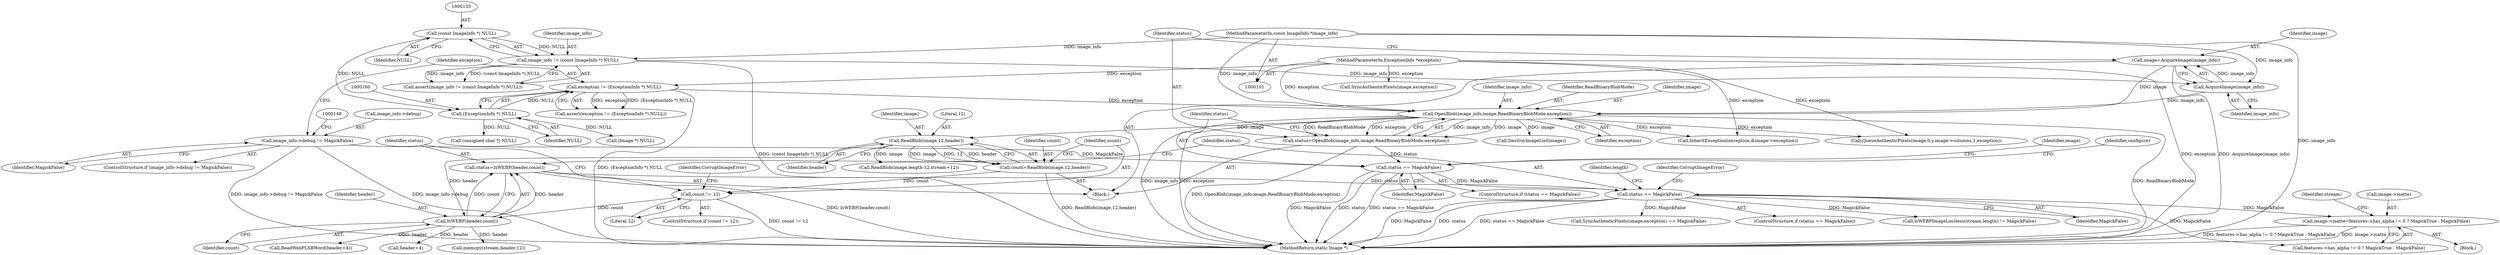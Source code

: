 digraph "0_ImageMagick_126c7c98ea788241922c30df4a5633ea692cf8df@pointer" {
"1000327" [label="(Call,image->matte=features->has_alpha != 0 ? MagickTrue : MagickFalse)"];
"1000225" [label="(Call,status == MagickFalse)"];
"1000219" [label="(Call,status=IsWEBP(header,count))"];
"1000221" [label="(Call,IsWEBP(header,count))"];
"1000208" [label="(Call,ReadBlob(image,12,header))"];
"1000174" [label="(Call,OpenBlob(image_info,image,ReadBinaryBlobMode,exception))"];
"1000170" [label="(Call,AcquireImage(image_info))"];
"1000130" [label="(Call,image_info != (const ImageInfo *) NULL)"];
"1000102" [label="(MethodParameterIn,const ImageInfo *image_info)"];
"1000132" [label="(Call,(const ImageInfo *) NULL)"];
"1000168" [label="(Call,image=AcquireImage(image_info))"];
"1000157" [label="(Call,exception != (ExceptionInfo *) NULL)"];
"1000103" [label="(MethodParameterIn,ExceptionInfo *exception)"];
"1000159" [label="(Call,(ExceptionInfo *) NULL)"];
"1000213" [label="(Call,count != 12)"];
"1000206" [label="(Call,count=ReadBlob(image,12,header))"];
"1000180" [label="(Call,status == MagickFalse)"];
"1000172" [label="(Call,status=OpenBlob(image_info,image,ReadBinaryBlobMode,exception))"];
"1000142" [label="(Call,image_info->debug != MagickFalse)"];
"1000327" [label="(Call,image->matte=features->has_alpha != 0 ? MagickTrue : MagickFalse)"];
"1000182" [label="(Identifier,MagickFalse)"];
"1000175" [label="(Identifier,image_info)"];
"1000385" [label="(Call,InheritException(exception,&image->exception))"];
"1000196" [label="(Identifier,configure)"];
"1000224" [label="(ControlStructure,if (status == MagickFalse))"];
"1000490" [label="(Call,QueueAuthenticPixels(image,0,y,image->columns,1,exception))"];
"1000220" [label="(Identifier,status)"];
"1000221" [label="(Call,IsWEBP(header,count))"];
"1000186" [label="(Call,DestroyImageList(image))"];
"1000232" [label="(Identifier,length)"];
"1000177" [label="(Identifier,ReadBinaryBlobMode)"];
"1000223" [label="(Identifier,count)"];
"1000331" [label="(Call,features->has_alpha != 0 ? MagickTrue : MagickFalse)"];
"1000130" [label="(Call,image_info != (const ImageInfo *) NULL)"];
"1000212" [label="(ControlStructure,if (count != 12))"];
"1000215" [label="(Literal,12)"];
"1000222" [label="(Identifier,header)"];
"1000143" [label="(Call,image_info->debug)"];
"1000180" [label="(Call,status == MagickFalse)"];
"1000303" [label="(Block,)"];
"1000225" [label="(Call,status == MagickFalse)"];
"1000104" [label="(Block,)"];
"1000206" [label="(Call,count=ReadBlob(image,12,header))"];
"1000213" [label="(Call,count != 12)"];
"1000157" [label="(Call,exception != (ExceptionInfo *) NULL)"];
"1000171" [label="(Identifier,image_info)"];
"1000210" [label="(Literal,12)"];
"1000141" [label="(ControlStructure,if (image_info->debug != MagickFalse))"];
"1000189" [label="(Call,(Image *) NULL)"];
"1000340" [label="(Call,IsWEBPImageLossless(stream,length) != MagickFalse)"];
"1000219" [label="(Call,status=IsWEBP(header,count))"];
"1000156" [label="(Call,assert(exception != (ExceptionInfo *) NULL))"];
"1000161" [label="(Identifier,NULL)"];
"1000142" [label="(Call,image_info->debug != MagickFalse)"];
"1000169" [label="(Identifier,image)"];
"1000548" [label="(Call,SyncAuthenticPixels(image,exception))"];
"1000214" [label="(Identifier,count)"];
"1000211" [label="(Identifier,header)"];
"1000146" [label="(Identifier,MagickFalse)"];
"1000237" [label="(Call,header+4)"];
"1000178" [label="(Identifier,exception)"];
"1000229" [label="(Identifier,CorruptImageError)"];
"1000129" [label="(Call,assert(image_info != (const ImageInfo *) NULL))"];
"1000131" [label="(Identifier,image_info)"];
"1000217" [label="(Identifier,CorruptImageError)"];
"1000159" [label="(Call,(ExceptionInfo *) NULL)"];
"1000207" [label="(Identifier,count)"];
"1000168" [label="(Call,image=AcquireImage(image_info))"];
"1000103" [label="(MethodParameterIn,ExceptionInfo *exception)"];
"1000102" [label="(MethodParameterIn,const ImageInfo *image_info)"];
"1000268" [label="(Call,memcpy(stream,header,12))"];
"1000226" [label="(Identifier,status)"];
"1000179" [label="(ControlStructure,if (status == MagickFalse))"];
"1000176" [label="(Identifier,image)"];
"1000547" [label="(Call,SyncAuthenticPixels(image,exception) == MagickFalse)"];
"1000274" [label="(Call,ReadBlob(image,length-12,stream+12))"];
"1000174" [label="(Call,OpenBlob(image_info,image,ReadBinaryBlobMode,exception))"];
"1000170" [label="(Call,AcquireImage(image_info))"];
"1000132" [label="(Call,(const ImageInfo *) NULL)"];
"1000134" [label="(Identifier,NULL)"];
"1000173" [label="(Identifier,status)"];
"1000260" [label="(Call,(unsigned char *) NULL)"];
"1000209" [label="(Identifier,image)"];
"1000328" [label="(Call,image->matte)"];
"1000208" [label="(Call,ReadBlob(image,12,header))"];
"1000172" [label="(Call,status=OpenBlob(image_info,image,ReadBinaryBlobMode,exception))"];
"1000158" [label="(Identifier,exception)"];
"1000236" [label="(Call,ReadWebPLSBWord(header+4))"];
"1000185" [label="(Identifier,image)"];
"1000583" [label="(MethodReturn,static Image *)"];
"1000342" [label="(Identifier,stream)"];
"1000181" [label="(Identifier,status)"];
"1000227" [label="(Identifier,MagickFalse)"];
"1000327" -> "1000303"  [label="AST: "];
"1000327" -> "1000331"  [label="CFG: "];
"1000328" -> "1000327"  [label="AST: "];
"1000331" -> "1000327"  [label="AST: "];
"1000342" -> "1000327"  [label="CFG: "];
"1000327" -> "1000583"  [label="DDG: features->has_alpha != 0 ? MagickTrue : MagickFalse"];
"1000327" -> "1000583"  [label="DDG: image->matte"];
"1000225" -> "1000327"  [label="DDG: MagickFalse"];
"1000225" -> "1000224"  [label="AST: "];
"1000225" -> "1000227"  [label="CFG: "];
"1000226" -> "1000225"  [label="AST: "];
"1000227" -> "1000225"  [label="AST: "];
"1000229" -> "1000225"  [label="CFG: "];
"1000232" -> "1000225"  [label="CFG: "];
"1000225" -> "1000583"  [label="DDG: status == MagickFalse"];
"1000225" -> "1000583"  [label="DDG: MagickFalse"];
"1000225" -> "1000583"  [label="DDG: status"];
"1000219" -> "1000225"  [label="DDG: status"];
"1000180" -> "1000225"  [label="DDG: MagickFalse"];
"1000225" -> "1000331"  [label="DDG: MagickFalse"];
"1000225" -> "1000340"  [label="DDG: MagickFalse"];
"1000225" -> "1000547"  [label="DDG: MagickFalse"];
"1000219" -> "1000104"  [label="AST: "];
"1000219" -> "1000221"  [label="CFG: "];
"1000220" -> "1000219"  [label="AST: "];
"1000221" -> "1000219"  [label="AST: "];
"1000226" -> "1000219"  [label="CFG: "];
"1000219" -> "1000583"  [label="DDG: IsWEBP(header,count)"];
"1000221" -> "1000219"  [label="DDG: header"];
"1000221" -> "1000219"  [label="DDG: count"];
"1000221" -> "1000223"  [label="CFG: "];
"1000222" -> "1000221"  [label="AST: "];
"1000223" -> "1000221"  [label="AST: "];
"1000208" -> "1000221"  [label="DDG: header"];
"1000213" -> "1000221"  [label="DDG: count"];
"1000221" -> "1000236"  [label="DDG: header"];
"1000221" -> "1000237"  [label="DDG: header"];
"1000221" -> "1000268"  [label="DDG: header"];
"1000208" -> "1000206"  [label="AST: "];
"1000208" -> "1000211"  [label="CFG: "];
"1000209" -> "1000208"  [label="AST: "];
"1000210" -> "1000208"  [label="AST: "];
"1000211" -> "1000208"  [label="AST: "];
"1000206" -> "1000208"  [label="CFG: "];
"1000208" -> "1000206"  [label="DDG: image"];
"1000208" -> "1000206"  [label="DDG: 12"];
"1000208" -> "1000206"  [label="DDG: header"];
"1000174" -> "1000208"  [label="DDG: image"];
"1000208" -> "1000274"  [label="DDG: image"];
"1000174" -> "1000172"  [label="AST: "];
"1000174" -> "1000178"  [label="CFG: "];
"1000175" -> "1000174"  [label="AST: "];
"1000176" -> "1000174"  [label="AST: "];
"1000177" -> "1000174"  [label="AST: "];
"1000178" -> "1000174"  [label="AST: "];
"1000172" -> "1000174"  [label="CFG: "];
"1000174" -> "1000583"  [label="DDG: exception"];
"1000174" -> "1000583"  [label="DDG: ReadBinaryBlobMode"];
"1000174" -> "1000583"  [label="DDG: image_info"];
"1000174" -> "1000172"  [label="DDG: image_info"];
"1000174" -> "1000172"  [label="DDG: image"];
"1000174" -> "1000172"  [label="DDG: ReadBinaryBlobMode"];
"1000174" -> "1000172"  [label="DDG: exception"];
"1000170" -> "1000174"  [label="DDG: image_info"];
"1000102" -> "1000174"  [label="DDG: image_info"];
"1000168" -> "1000174"  [label="DDG: image"];
"1000157" -> "1000174"  [label="DDG: exception"];
"1000103" -> "1000174"  [label="DDG: exception"];
"1000174" -> "1000186"  [label="DDG: image"];
"1000174" -> "1000385"  [label="DDG: exception"];
"1000174" -> "1000490"  [label="DDG: exception"];
"1000170" -> "1000168"  [label="AST: "];
"1000170" -> "1000171"  [label="CFG: "];
"1000171" -> "1000170"  [label="AST: "];
"1000168" -> "1000170"  [label="CFG: "];
"1000170" -> "1000168"  [label="DDG: image_info"];
"1000130" -> "1000170"  [label="DDG: image_info"];
"1000102" -> "1000170"  [label="DDG: image_info"];
"1000130" -> "1000129"  [label="AST: "];
"1000130" -> "1000132"  [label="CFG: "];
"1000131" -> "1000130"  [label="AST: "];
"1000132" -> "1000130"  [label="AST: "];
"1000129" -> "1000130"  [label="CFG: "];
"1000130" -> "1000583"  [label="DDG: (const ImageInfo *) NULL"];
"1000130" -> "1000129"  [label="DDG: image_info"];
"1000130" -> "1000129"  [label="DDG: (const ImageInfo *) NULL"];
"1000102" -> "1000130"  [label="DDG: image_info"];
"1000132" -> "1000130"  [label="DDG: NULL"];
"1000102" -> "1000101"  [label="AST: "];
"1000102" -> "1000583"  [label="DDG: image_info"];
"1000132" -> "1000134"  [label="CFG: "];
"1000133" -> "1000132"  [label="AST: "];
"1000134" -> "1000132"  [label="AST: "];
"1000132" -> "1000159"  [label="DDG: NULL"];
"1000168" -> "1000104"  [label="AST: "];
"1000169" -> "1000168"  [label="AST: "];
"1000173" -> "1000168"  [label="CFG: "];
"1000168" -> "1000583"  [label="DDG: AcquireImage(image_info)"];
"1000157" -> "1000156"  [label="AST: "];
"1000157" -> "1000159"  [label="CFG: "];
"1000158" -> "1000157"  [label="AST: "];
"1000159" -> "1000157"  [label="AST: "];
"1000156" -> "1000157"  [label="CFG: "];
"1000157" -> "1000583"  [label="DDG: (ExceptionInfo *) NULL"];
"1000157" -> "1000156"  [label="DDG: exception"];
"1000157" -> "1000156"  [label="DDG: (ExceptionInfo *) NULL"];
"1000103" -> "1000157"  [label="DDG: exception"];
"1000159" -> "1000157"  [label="DDG: NULL"];
"1000103" -> "1000101"  [label="AST: "];
"1000103" -> "1000583"  [label="DDG: exception"];
"1000103" -> "1000385"  [label="DDG: exception"];
"1000103" -> "1000490"  [label="DDG: exception"];
"1000103" -> "1000548"  [label="DDG: exception"];
"1000159" -> "1000161"  [label="CFG: "];
"1000160" -> "1000159"  [label="AST: "];
"1000161" -> "1000159"  [label="AST: "];
"1000159" -> "1000189"  [label="DDG: NULL"];
"1000159" -> "1000260"  [label="DDG: NULL"];
"1000213" -> "1000212"  [label="AST: "];
"1000213" -> "1000215"  [label="CFG: "];
"1000214" -> "1000213"  [label="AST: "];
"1000215" -> "1000213"  [label="AST: "];
"1000217" -> "1000213"  [label="CFG: "];
"1000220" -> "1000213"  [label="CFG: "];
"1000213" -> "1000583"  [label="DDG: count != 12"];
"1000206" -> "1000213"  [label="DDG: count"];
"1000206" -> "1000104"  [label="AST: "];
"1000207" -> "1000206"  [label="AST: "];
"1000214" -> "1000206"  [label="CFG: "];
"1000206" -> "1000583"  [label="DDG: ReadBlob(image,12,header)"];
"1000180" -> "1000179"  [label="AST: "];
"1000180" -> "1000182"  [label="CFG: "];
"1000181" -> "1000180"  [label="AST: "];
"1000182" -> "1000180"  [label="AST: "];
"1000185" -> "1000180"  [label="CFG: "];
"1000196" -> "1000180"  [label="CFG: "];
"1000180" -> "1000583"  [label="DDG: MagickFalse"];
"1000180" -> "1000583"  [label="DDG: status"];
"1000180" -> "1000583"  [label="DDG: status == MagickFalse"];
"1000172" -> "1000180"  [label="DDG: status"];
"1000142" -> "1000180"  [label="DDG: MagickFalse"];
"1000172" -> "1000104"  [label="AST: "];
"1000173" -> "1000172"  [label="AST: "];
"1000181" -> "1000172"  [label="CFG: "];
"1000172" -> "1000583"  [label="DDG: OpenBlob(image_info,image,ReadBinaryBlobMode,exception)"];
"1000142" -> "1000141"  [label="AST: "];
"1000142" -> "1000146"  [label="CFG: "];
"1000143" -> "1000142"  [label="AST: "];
"1000146" -> "1000142"  [label="AST: "];
"1000148" -> "1000142"  [label="CFG: "];
"1000158" -> "1000142"  [label="CFG: "];
"1000142" -> "1000583"  [label="DDG: image_info->debug != MagickFalse"];
"1000142" -> "1000583"  [label="DDG: image_info->debug"];
}
